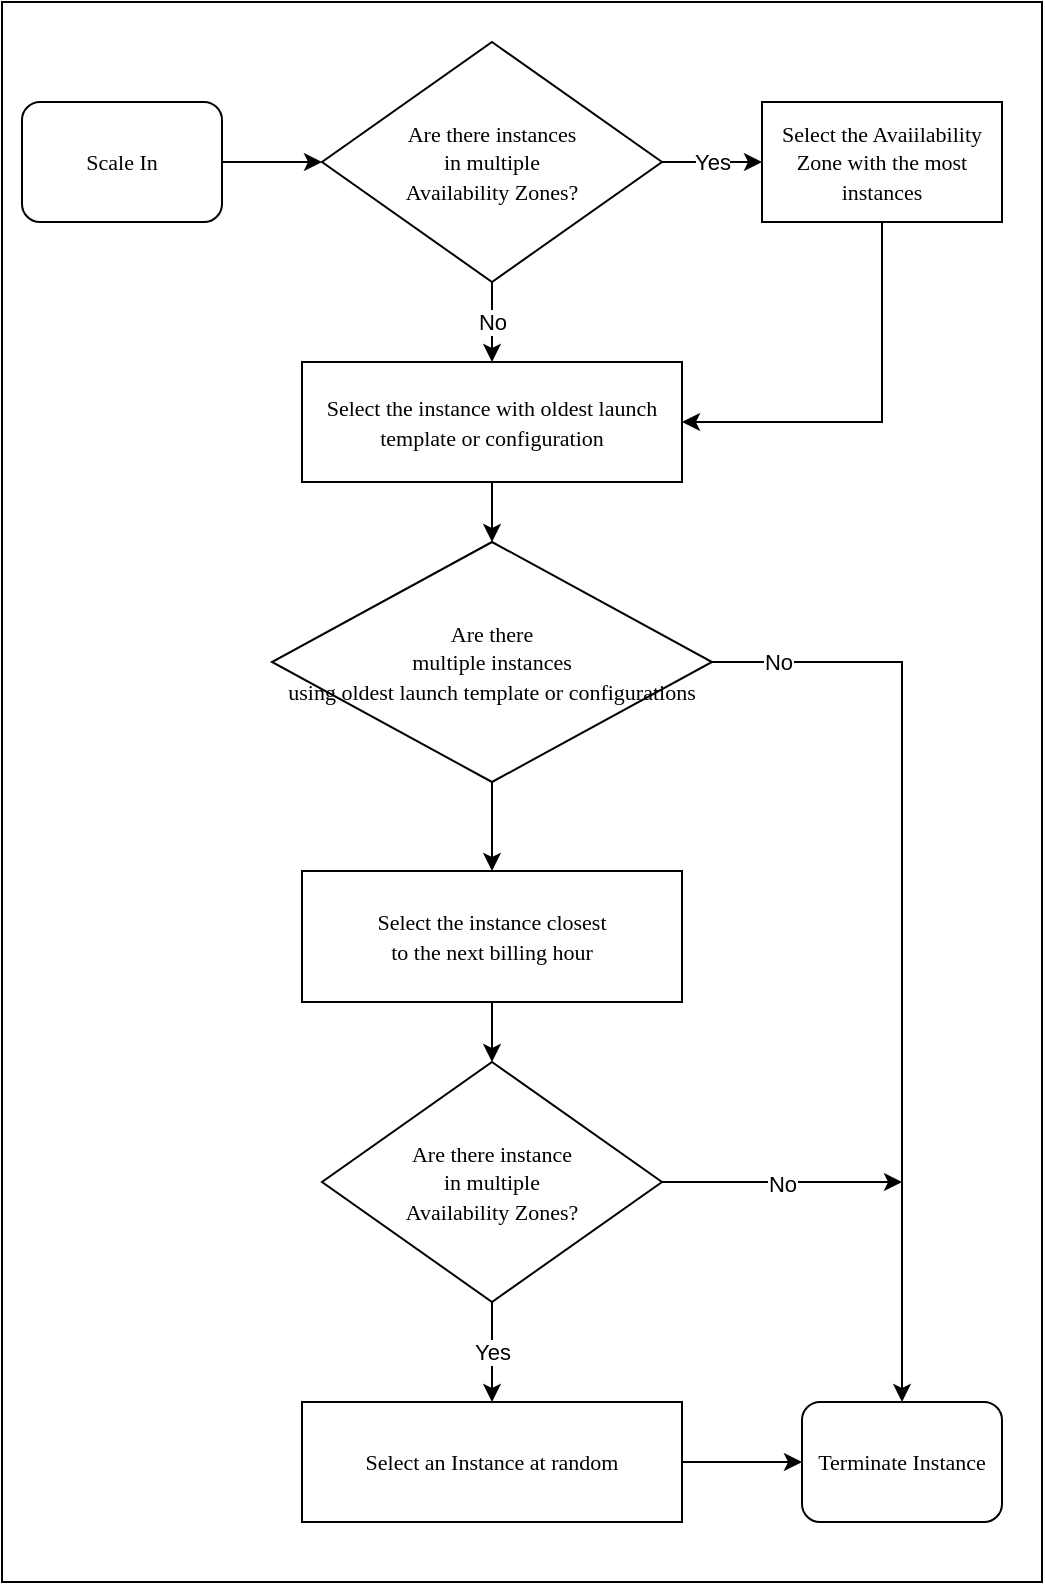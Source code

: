 <mxfile version="17.1.3" type="github">
  <diagram id="GAfN7kdgt1OOZRtxo3mX" name="Page-1">
    <mxGraphModel dx="2066" dy="1079" grid="1" gridSize="10" guides="1" tooltips="1" connect="1" arrows="1" fold="1" page="1" pageScale="1" pageWidth="827" pageHeight="1169" math="0" shadow="0">
      <root>
        <mxCell id="0" />
        <mxCell id="1" parent="0" />
        <mxCell id="t6m5xiCAaRr9nvl1XE3a-1" value="" style="rounded=0;whiteSpace=wrap;html=1;" vertex="1" parent="1">
          <mxGeometry x="90" y="90" width="520" height="790" as="geometry" />
        </mxCell>
        <mxCell id="t6m5xiCAaRr9nvl1XE3a-13" value="Yes" style="edgeStyle=orthogonalEdgeStyle;rounded=0;orthogonalLoop=1;jettySize=auto;html=1;entryX=0;entryY=0.5;entryDx=0;entryDy=0;" edge="1" parent="1" source="t6m5xiCAaRr9nvl1XE3a-2" target="t6m5xiCAaRr9nvl1XE3a-6">
          <mxGeometry relative="1" as="geometry">
            <Array as="points">
              <mxPoint x="440" y="170" />
              <mxPoint x="440" y="170" />
            </Array>
          </mxGeometry>
        </mxCell>
        <mxCell id="t6m5xiCAaRr9nvl1XE3a-14" value="No" style="edgeStyle=orthogonalEdgeStyle;rounded=0;orthogonalLoop=1;jettySize=auto;html=1;entryX=0.5;entryY=0;entryDx=0;entryDy=0;" edge="1" parent="1" source="t6m5xiCAaRr9nvl1XE3a-2" target="t6m5xiCAaRr9nvl1XE3a-8">
          <mxGeometry relative="1" as="geometry" />
        </mxCell>
        <mxCell id="t6m5xiCAaRr9nvl1XE3a-2" value="&lt;font face=&quot;Verdana&quot; style=&quot;font-size: 11px&quot;&gt;Are there instances&lt;br&gt;in multiple &lt;br&gt;Availability Zones?&lt;/font&gt;" style="rhombus;whiteSpace=wrap;html=1;" vertex="1" parent="1">
          <mxGeometry x="250" y="110" width="170" height="120" as="geometry" />
        </mxCell>
        <mxCell id="t6m5xiCAaRr9nvl1XE3a-5" style="edgeStyle=orthogonalEdgeStyle;rounded=0;orthogonalLoop=1;jettySize=auto;html=1;entryX=0;entryY=0.5;entryDx=0;entryDy=0;" edge="1" parent="1" source="t6m5xiCAaRr9nvl1XE3a-3" target="t6m5xiCAaRr9nvl1XE3a-2">
          <mxGeometry relative="1" as="geometry" />
        </mxCell>
        <mxCell id="t6m5xiCAaRr9nvl1XE3a-3" value="&lt;font face=&quot;Verdana&quot; style=&quot;font-size: 11px&quot;&gt;Scale In&lt;/font&gt;" style="rounded=1;whiteSpace=wrap;html=1;" vertex="1" parent="1">
          <mxGeometry x="100" y="140" width="100" height="60" as="geometry" />
        </mxCell>
        <mxCell id="t6m5xiCAaRr9nvl1XE3a-25" style="edgeStyle=orthogonalEdgeStyle;rounded=0;orthogonalLoop=1;jettySize=auto;html=1;entryX=1;entryY=0.5;entryDx=0;entryDy=0;" edge="1" parent="1" source="t6m5xiCAaRr9nvl1XE3a-6" target="t6m5xiCAaRr9nvl1XE3a-8">
          <mxGeometry relative="1" as="geometry">
            <Array as="points">
              <mxPoint x="530" y="300" />
            </Array>
          </mxGeometry>
        </mxCell>
        <mxCell id="t6m5xiCAaRr9nvl1XE3a-6" value="&lt;font face=&quot;Verdana&quot; style=&quot;font-size: 11px&quot;&gt;Select the Avaiilability Zone with the most instances&lt;/font&gt;" style="rounded=0;whiteSpace=wrap;html=1;" vertex="1" parent="1">
          <mxGeometry x="470" y="140" width="120" height="60" as="geometry" />
        </mxCell>
        <mxCell id="t6m5xiCAaRr9nvl1XE3a-19" style="edgeStyle=orthogonalEdgeStyle;rounded=0;orthogonalLoop=1;jettySize=auto;html=1;" edge="1" parent="1" source="t6m5xiCAaRr9nvl1XE3a-7" target="t6m5xiCAaRr9nvl1XE3a-12">
          <mxGeometry relative="1" as="geometry" />
        </mxCell>
        <mxCell id="t6m5xiCAaRr9nvl1XE3a-22" value="No" style="edgeLabel;html=1;align=center;verticalAlign=middle;resizable=0;points=[];" vertex="1" connectable="0" parent="t6m5xiCAaRr9nvl1XE3a-19">
          <mxGeometry x="-0.857" relative="1" as="geometry">
            <mxPoint as="offset" />
          </mxGeometry>
        </mxCell>
        <mxCell id="t6m5xiCAaRr9nvl1XE3a-29" style="edgeStyle=orthogonalEdgeStyle;rounded=0;orthogonalLoop=1;jettySize=auto;html=1;entryX=0.5;entryY=0;entryDx=0;entryDy=0;" edge="1" parent="1" source="t6m5xiCAaRr9nvl1XE3a-7" target="t6m5xiCAaRr9nvl1XE3a-9">
          <mxGeometry relative="1" as="geometry" />
        </mxCell>
        <mxCell id="t6m5xiCAaRr9nvl1XE3a-7" value="&lt;font face=&quot;Verdana&quot; style=&quot;font-size: 11px&quot;&gt;Are there&lt;br&gt;multiple instances&lt;br&gt;using oldest launch template or configurations&lt;/font&gt;" style="rhombus;whiteSpace=wrap;html=1;" vertex="1" parent="1">
          <mxGeometry x="225" y="360" width="220" height="120" as="geometry" />
        </mxCell>
        <mxCell id="t6m5xiCAaRr9nvl1XE3a-15" style="edgeStyle=orthogonalEdgeStyle;rounded=0;orthogonalLoop=1;jettySize=auto;html=1;entryX=0.5;entryY=0;entryDx=0;entryDy=0;" edge="1" parent="1" source="t6m5xiCAaRr9nvl1XE3a-8" target="t6m5xiCAaRr9nvl1XE3a-7">
          <mxGeometry relative="1" as="geometry" />
        </mxCell>
        <mxCell id="t6m5xiCAaRr9nvl1XE3a-8" value="&lt;font face=&quot;Verdana&quot; style=&quot;font-size: 11px&quot;&gt;Select the instance with oldest launch template or configuration&lt;/font&gt;" style="rounded=0;whiteSpace=wrap;html=1;" vertex="1" parent="1">
          <mxGeometry x="240" y="270" width="190" height="60" as="geometry" />
        </mxCell>
        <mxCell id="t6m5xiCAaRr9nvl1XE3a-28" style="edgeStyle=orthogonalEdgeStyle;rounded=0;orthogonalLoop=1;jettySize=auto;html=1;entryX=0.5;entryY=0;entryDx=0;entryDy=0;" edge="1" parent="1" source="t6m5xiCAaRr9nvl1XE3a-9" target="t6m5xiCAaRr9nvl1XE3a-10">
          <mxGeometry relative="1" as="geometry" />
        </mxCell>
        <mxCell id="t6m5xiCAaRr9nvl1XE3a-9" value="&lt;font face=&quot;Verdana&quot; style=&quot;font-size: 11px&quot;&gt;Select the instance closest&lt;br&gt;to the next billing hour&lt;/font&gt;" style="rounded=0;whiteSpace=wrap;html=1;" vertex="1" parent="1">
          <mxGeometry x="240" y="524.5" width="190" height="65.5" as="geometry" />
        </mxCell>
        <mxCell id="t6m5xiCAaRr9nvl1XE3a-18" value="Yes" style="edgeStyle=orthogonalEdgeStyle;rounded=0;orthogonalLoop=1;jettySize=auto;html=1;entryX=0.5;entryY=0;entryDx=0;entryDy=0;" edge="1" parent="1" source="t6m5xiCAaRr9nvl1XE3a-10" target="t6m5xiCAaRr9nvl1XE3a-11">
          <mxGeometry relative="1" as="geometry" />
        </mxCell>
        <mxCell id="t6m5xiCAaRr9nvl1XE3a-21" value="No" style="edgeStyle=orthogonalEdgeStyle;rounded=0;orthogonalLoop=1;jettySize=auto;html=1;" edge="1" parent="1" source="t6m5xiCAaRr9nvl1XE3a-10">
          <mxGeometry relative="1" as="geometry">
            <mxPoint x="540" y="680" as="targetPoint" />
          </mxGeometry>
        </mxCell>
        <mxCell id="t6m5xiCAaRr9nvl1XE3a-10" value="&lt;font face=&quot;Verdana&quot; style=&quot;font-size: 11px&quot;&gt;Are there instance &lt;br&gt;in multiple &lt;br&gt;Availability Zones?&lt;/font&gt;" style="rhombus;whiteSpace=wrap;html=1;" vertex="1" parent="1">
          <mxGeometry x="250" y="620" width="170" height="120" as="geometry" />
        </mxCell>
        <mxCell id="t6m5xiCAaRr9nvl1XE3a-24" style="edgeStyle=orthogonalEdgeStyle;rounded=0;orthogonalLoop=1;jettySize=auto;html=1;entryX=0;entryY=0.5;entryDx=0;entryDy=0;" edge="1" parent="1" source="t6m5xiCAaRr9nvl1XE3a-11" target="t6m5xiCAaRr9nvl1XE3a-12">
          <mxGeometry relative="1" as="geometry" />
        </mxCell>
        <mxCell id="t6m5xiCAaRr9nvl1XE3a-11" value="&lt;font face=&quot;Verdana&quot; style=&quot;font-size: 11px&quot;&gt;Select an Instance at random&lt;/font&gt;" style="rounded=0;whiteSpace=wrap;html=1;" vertex="1" parent="1">
          <mxGeometry x="240" y="790" width="190" height="60" as="geometry" />
        </mxCell>
        <mxCell id="t6m5xiCAaRr9nvl1XE3a-12" value="&lt;font face=&quot;Verdana&quot; style=&quot;font-size: 11px&quot;&gt;Terminate Instance&lt;/font&gt;" style="rounded=1;whiteSpace=wrap;html=1;" vertex="1" parent="1">
          <mxGeometry x="490" y="790" width="100" height="60" as="geometry" />
        </mxCell>
      </root>
    </mxGraphModel>
  </diagram>
</mxfile>
